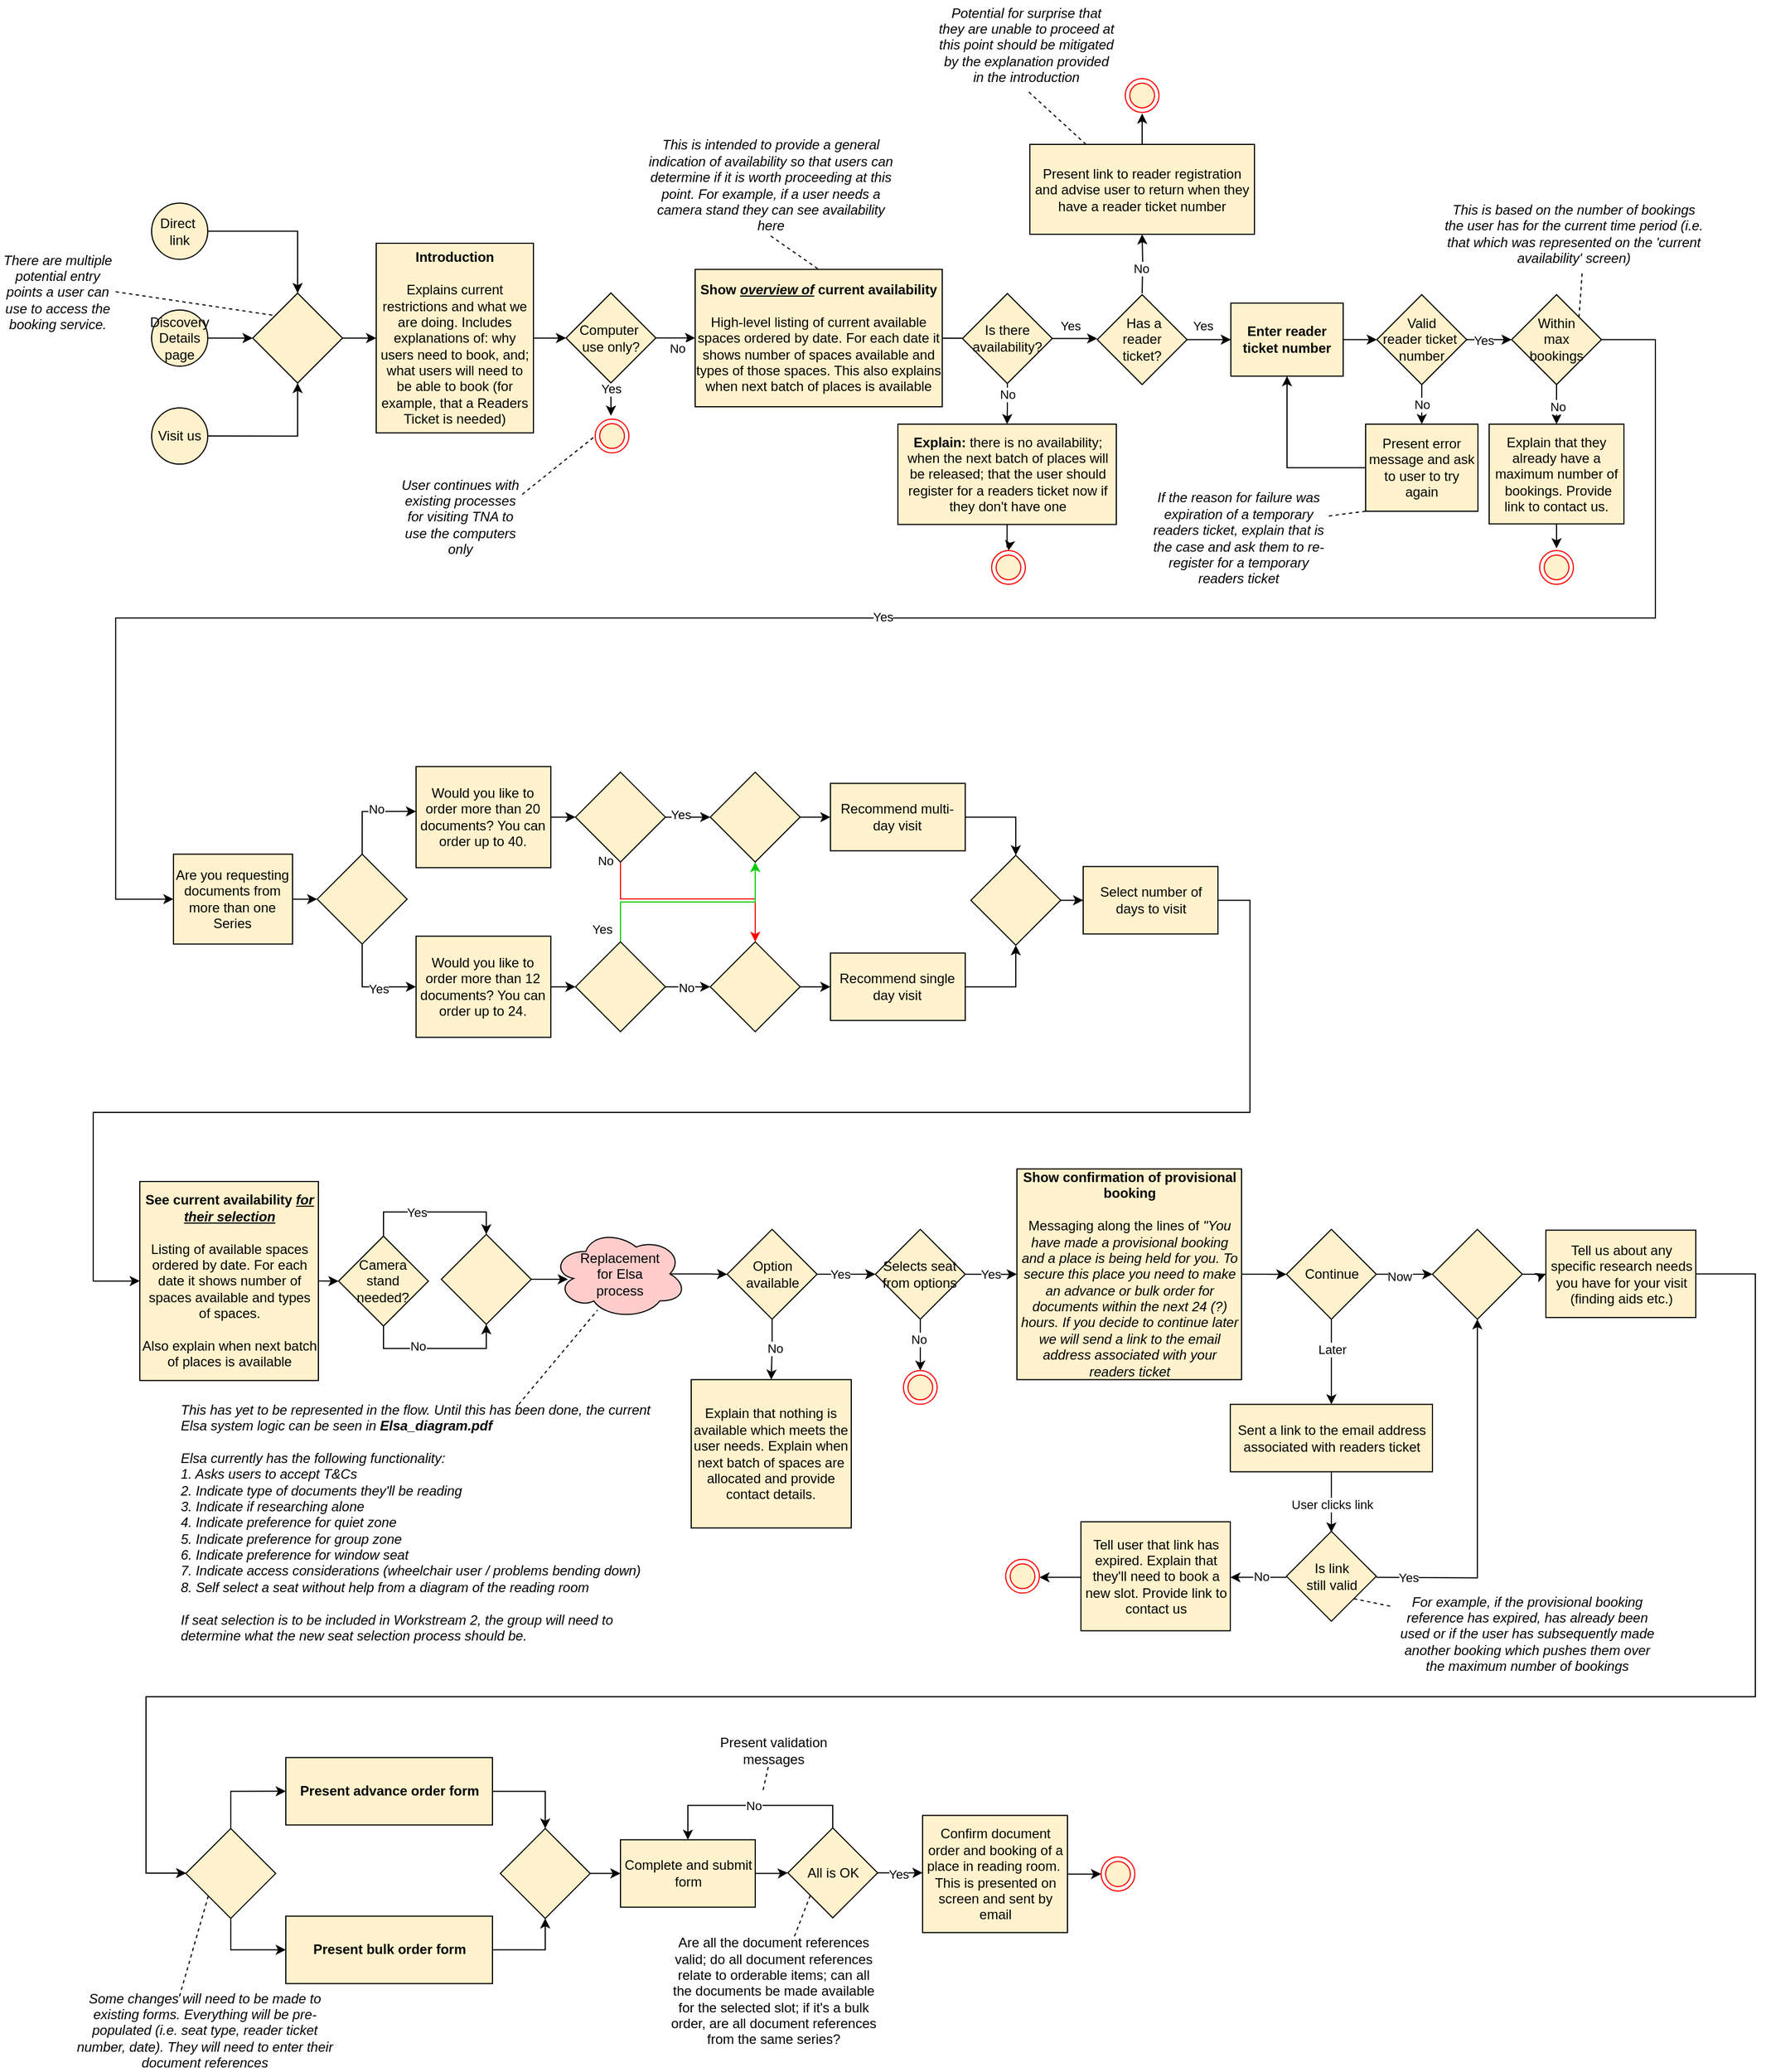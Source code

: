 <mxfile version="13.10.9" type="device"><diagram id="C5RBs43oDa-KdzZeNtuy" name="Page-1"><mxGraphModel dx="1186" dy="623" grid="1" gridSize="10" guides="1" tooltips="1" connect="1" arrows="1" fold="1" page="1" pageScale="1" pageWidth="1654" pageHeight="2336" math="0" shadow="0"><root><mxCell id="WIyWlLk6GJQsqaUBKTNV-0"/><mxCell id="WIyWlLk6GJQsqaUBKTNV-1" parent="WIyWlLk6GJQsqaUBKTNV-0"/><mxCell id="Pv4lNV5exSS6TzRHOV7--2" value="" style="edgeStyle=orthogonalEdgeStyle;rounded=0;orthogonalLoop=1;jettySize=auto;html=1;exitX=1;exitY=0.5;exitDx=0;exitDy=0;fillColor=#FFF2CC;" parent="WIyWlLk6GJQsqaUBKTNV-1" source="Pv4lNV5exSS6TzRHOV7--6" target="Pv4lNV5exSS6TzRHOV7--1" edge="1"><mxGeometry relative="1" as="geometry"/></mxCell><mxCell id="9VEDXULKDJzCC7xk2Kkp-64" value="Discovery&lt;br&gt;Details page" style="ellipse;whiteSpace=wrap;html=1;aspect=fixed;fillColor=#FFF2CC;" parent="WIyWlLk6GJQsqaUBKTNV-1" vertex="1"><mxGeometry x="152" y="435.88" width="50" height="50" as="geometry"/></mxCell><mxCell id="9VEDXULKDJzCC7xk2Kkp-65" value="&lt;b&gt;Introduction&lt;/b&gt;&lt;br&gt;&lt;br&gt;Explains current restrictions and what we are doing. Includes explanations of: why users need to book, and; what users will need to be able to book (for example, that a Readers Ticket is needed)" style="whiteSpace=wrap;html=1;fillColor=#FFF2CC;" parent="WIyWlLk6GJQsqaUBKTNV-1" vertex="1"><mxGeometry x="352" y="376.5" width="140" height="168.75" as="geometry"/></mxCell><mxCell id="9VEDXULKDJzCC7xk2Kkp-70" value="Yes" style="edgeStyle=orthogonalEdgeStyle;rounded=0;orthogonalLoop=1;jettySize=auto;html=1;entryX=0;entryY=0.5;entryDx=0;entryDy=0;exitX=1;exitY=0.5;exitDx=0;exitDy=0;fillColor=#FFF2CC;" parent="WIyWlLk6GJQsqaUBKTNV-1" source="GU-IA4SJldnI9iwnD4aR-22" edge="1"><mxGeometry x="-0.2" y="11" relative="1" as="geometry"><mxPoint x="960" y="461.25" as="sourcePoint"/><mxPoint x="994" y="461.25" as="targetPoint"/><mxPoint as="offset"/></mxGeometry></mxCell><mxCell id="GU-IA4SJldnI9iwnD4aR-23" value="" style="edgeStyle=orthogonalEdgeStyle;rounded=0;orthogonalLoop=1;jettySize=auto;html=1;fillColor=#FFF2CC;" parent="WIyWlLk6GJQsqaUBKTNV-1" source="9VEDXULKDJzCC7xk2Kkp-67" target="GU-IA4SJldnI9iwnD4aR-22" edge="1"><mxGeometry relative="1" as="geometry"/></mxCell><mxCell id="9VEDXULKDJzCC7xk2Kkp-67" value="&lt;b&gt;Show&amp;nbsp;&lt;i&gt;&lt;u&gt;overview of&lt;/u&gt;&lt;/i&gt;&amp;nbsp;current availability&lt;/b&gt;&lt;br&gt;&lt;br&gt;High-level listing of current available spaces ordered by date. For each date it shows number of spaces available and types of those spaces. This also explains when next batch of places is available" style="whiteSpace=wrap;html=1;fillColor=#FFF2CC;" parent="WIyWlLk6GJQsqaUBKTNV-1" vertex="1"><mxGeometry x="636" y="399.75" width="220" height="122.25" as="geometry"/></mxCell><mxCell id="9VEDXULKDJzCC7xk2Kkp-85" value="" style="edgeStyle=orthogonalEdgeStyle;rounded=0;orthogonalLoop=1;jettySize=auto;html=1;exitX=1;exitY=0.5;exitDx=0;exitDy=0;entryX=0;entryY=0.5;entryDx=0;entryDy=0;fillColor=#FFF2CC;" parent="WIyWlLk6GJQsqaUBKTNV-1" source="9VEDXULKDJzCC7xk2Kkp-71" target="9VEDXULKDJzCC7xk2Kkp-154" edge="1"><mxGeometry relative="1" as="geometry"><mxPoint x="1213" y="361" as="targetPoint"/><Array as="points"/></mxGeometry></mxCell><mxCell id="9VEDXULKDJzCC7xk2Kkp-71" value="&lt;b&gt;Enter reader ticket number&lt;/b&gt;" style="whiteSpace=wrap;html=1;fillColor=#FFF2CC;" parent="WIyWlLk6GJQsqaUBKTNV-1" vertex="1"><mxGeometry x="1113" y="429.75" width="100" height="65" as="geometry"/></mxCell><mxCell id="9VEDXULKDJzCC7xk2Kkp-83" value="" style="edgeStyle=orthogonalEdgeStyle;rounded=0;orthogonalLoop=1;jettySize=auto;html=1;fillColor=#FFF2CC;" parent="WIyWlLk6GJQsqaUBKTNV-1" source="9VEDXULKDJzCC7xk2Kkp-78" target="9VEDXULKDJzCC7xk2Kkp-71" edge="1"><mxGeometry relative="1" as="geometry"/></mxCell><mxCell id="9VEDXULKDJzCC7xk2Kkp-90" value="Yes" style="edgeLabel;html=1;align=center;verticalAlign=middle;resizable=0;points=[];fillColor=#FFF2CC;" parent="9VEDXULKDJzCC7xk2Kkp-83" vertex="1" connectable="0"><mxGeometry x="-0.335" y="1" relative="1" as="geometry"><mxPoint y="-11.27" as="offset"/></mxGeometry></mxCell><mxCell id="9VEDXULKDJzCC7xk2Kkp-137" style="edgeStyle=orthogonalEdgeStyle;rounded=0;orthogonalLoop=1;jettySize=auto;html=1;fillColor=#FFF2CC;" parent="WIyWlLk6GJQsqaUBKTNV-1" target="9VEDXULKDJzCC7xk2Kkp-80" edge="1"><mxGeometry relative="1" as="geometry"><mxPoint x="1034" y="421" as="sourcePoint"/></mxGeometry></mxCell><mxCell id="9VEDXULKDJzCC7xk2Kkp-161" value="No" style="edgeLabel;html=1;align=center;verticalAlign=middle;resizable=0;points=[];fillColor=#FFF2CC;" parent="9VEDXULKDJzCC7xk2Kkp-137" vertex="1" connectable="0"><mxGeometry x="-0.176" y="2" relative="1" as="geometry"><mxPoint as="offset"/></mxGeometry></mxCell><mxCell id="9VEDXULKDJzCC7xk2Kkp-78" value="&amp;nbsp;Has a &lt;br&gt;reader &lt;br&gt;ticket?" style="rhombus;whiteSpace=wrap;html=1;fillColor=#FFF2CC;" parent="WIyWlLk6GJQsqaUBKTNV-1" vertex="1"><mxGeometry x="994" y="422.25" width="80" height="80" as="geometry"/></mxCell><mxCell id="9VEDXULKDJzCC7xk2Kkp-139" value="" style="edgeStyle=orthogonalEdgeStyle;rounded=0;orthogonalLoop=1;jettySize=auto;html=1;fillColor=#FFF2CC;" parent="WIyWlLk6GJQsqaUBKTNV-1" source="9VEDXULKDJzCC7xk2Kkp-80" edge="1"><mxGeometry relative="1" as="geometry"><mxPoint x="1034" y="261" as="targetPoint"/></mxGeometry></mxCell><mxCell id="9VEDXULKDJzCC7xk2Kkp-80" value="Present link to reader registration and advise user to return when they have a reader ticket number" style="whiteSpace=wrap;html=1;fillColor=#FFF2CC;" parent="WIyWlLk6GJQsqaUBKTNV-1" vertex="1"><mxGeometry x="934" y="288.5" width="200" height="80" as="geometry"/></mxCell><mxCell id="9VEDXULKDJzCC7xk2Kkp-92" value="" style="edgeStyle=orthogonalEdgeStyle;rounded=0;orthogonalLoop=1;jettySize=auto;html=1;fillColor=#FFF2CC;" parent="WIyWlLk6GJQsqaUBKTNV-1" source="9VEDXULKDJzCC7xk2Kkp-84" target="9VEDXULKDJzCC7xk2Kkp-91" edge="1"><mxGeometry relative="1" as="geometry"/></mxCell><mxCell id="9VEDXULKDJzCC7xk2Kkp-84" value="&lt;b&gt;Show confirmation of provisional booking&lt;/b&gt;&lt;br&gt;&lt;br&gt;Messaging along the lines of&amp;nbsp;&lt;i&gt;&quot;You have made a provisional booking and a place is being held for you. To secure this place you need to make an advance or bulk order for documents within the next 24 (?) hours. If you decide to continue later we will send a link to the email address associated with your readers ticket&lt;br&gt;&lt;/i&gt;" style="whiteSpace=wrap;html=1;fillColor=#FFF2CC;" parent="WIyWlLk6GJQsqaUBKTNV-1" vertex="1"><mxGeometry x="922.5" y="1200.31" width="200" height="187.5" as="geometry"/></mxCell><mxCell id="9VEDXULKDJzCC7xk2Kkp-94" value="" style="edgeStyle=orthogonalEdgeStyle;rounded=0;orthogonalLoop=1;jettySize=auto;html=1;fillColor=#FFF2CC;" parent="WIyWlLk6GJQsqaUBKTNV-1" source="9VEDXULKDJzCC7xk2Kkp-91" target="9VEDXULKDJzCC7xk2Kkp-93" edge="1"><mxGeometry relative="1" as="geometry"/></mxCell><mxCell id="9VEDXULKDJzCC7xk2Kkp-95" value="Later" style="edgeLabel;html=1;align=center;verticalAlign=middle;resizable=0;points=[];fillColor=#FFF2CC;" parent="9VEDXULKDJzCC7xk2Kkp-94" vertex="1" connectable="0"><mxGeometry x="-0.296" y="3" relative="1" as="geometry"><mxPoint x="-3" as="offset"/></mxGeometry></mxCell><mxCell id="9VEDXULKDJzCC7xk2Kkp-116" value="" style="edgeStyle=orthogonalEdgeStyle;rounded=0;orthogonalLoop=1;jettySize=auto;html=1;fillColor=#FFF2CC;" parent="WIyWlLk6GJQsqaUBKTNV-1" source="9VEDXULKDJzCC7xk2Kkp-91" target="9VEDXULKDJzCC7xk2Kkp-115" edge="1"><mxGeometry relative="1" as="geometry"/></mxCell><mxCell id="9VEDXULKDJzCC7xk2Kkp-117" value="Now" style="edgeLabel;html=1;align=center;verticalAlign=middle;resizable=0;points=[];fillColor=#FFF2CC;" parent="9VEDXULKDJzCC7xk2Kkp-116" vertex="1" connectable="0"><mxGeometry x="-0.347" y="-2" relative="1" as="geometry"><mxPoint x="4" y="-0.25" as="offset"/></mxGeometry></mxCell><mxCell id="9VEDXULKDJzCC7xk2Kkp-91" value="Continue" style="rhombus;whiteSpace=wrap;html=1;fillColor=#FFF2CC;" parent="WIyWlLk6GJQsqaUBKTNV-1" vertex="1"><mxGeometry x="1162.5" y="1254.06" width="80" height="80" as="geometry"/></mxCell><mxCell id="9VEDXULKDJzCC7xk2Kkp-120" value="" style="edgeStyle=orthogonalEdgeStyle;rounded=0;orthogonalLoop=1;jettySize=auto;html=1;entryX=0.5;entryY=0;entryDx=0;entryDy=0;fillColor=#FFF2CC;" parent="WIyWlLk6GJQsqaUBKTNV-1" source="9VEDXULKDJzCC7xk2Kkp-93" edge="1"><mxGeometry relative="1" as="geometry"><mxPoint x="1202.5" y="1523.81" as="targetPoint"/></mxGeometry></mxCell><mxCell id="GU-IA4SJldnI9iwnD4aR-41" value="User clicks link" style="edgeLabel;html=1;align=center;verticalAlign=middle;resizable=0;points=[];fillColor=#FFF2CC;" parent="9VEDXULKDJzCC7xk2Kkp-120" vertex="1" connectable="0"><mxGeometry x="0.074" relative="1" as="geometry"><mxPoint as="offset"/></mxGeometry></mxCell><mxCell id="9VEDXULKDJzCC7xk2Kkp-93" value="Sent a link to the email address associated with readers ticket" style="whiteSpace=wrap;html=1;fillColor=#FFF2CC;" parent="WIyWlLk6GJQsqaUBKTNV-1" vertex="1"><mxGeometry x="1112.5" y="1409.81" width="180" height="60" as="geometry"/></mxCell><mxCell id="GEuXn63APs-7WUl8CCiL-47" value="" style="edgeStyle=orthogonalEdgeStyle;rounded=0;orthogonalLoop=1;jettySize=auto;html=1;fillColor=#FFF2CC;" parent="WIyWlLk6GJQsqaUBKTNV-1" source="9VEDXULKDJzCC7xk2Kkp-98" target="GEuXn63APs-7WUl8CCiL-46" edge="1"><mxGeometry relative="1" as="geometry"/></mxCell><mxCell id="9VEDXULKDJzCC7xk2Kkp-98" value="&lt;b&gt;Present advance order form&lt;/b&gt;" style="whiteSpace=wrap;html=1;fillColor=#FFF2CC;" parent="WIyWlLk6GJQsqaUBKTNV-1" vertex="1"><mxGeometry x="271.5" y="1724.18" width="184" height="60" as="geometry"/></mxCell><mxCell id="9VEDXULKDJzCC7xk2Kkp-108" value="" style="edgeStyle=orthogonalEdgeStyle;rounded=0;orthogonalLoop=1;jettySize=auto;html=1;fillColor=#FFF2CC;" parent="WIyWlLk6GJQsqaUBKTNV-1" source="9VEDXULKDJzCC7xk2Kkp-105" target="9VEDXULKDJzCC7xk2Kkp-107" edge="1"><mxGeometry relative="1" as="geometry"/></mxCell><mxCell id="9VEDXULKDJzCC7xk2Kkp-109" value="No" style="edgeLabel;html=1;align=center;verticalAlign=middle;resizable=0;points=[];fillColor=#FFF2CC;" parent="9VEDXULKDJzCC7xk2Kkp-108" vertex="1" connectable="0"><mxGeometry x="-0.075" y="-1" relative="1" as="geometry"><mxPoint as="offset"/></mxGeometry></mxCell><mxCell id="GEuXn63APs-7WUl8CCiL-1" value="" style="edgeStyle=orthogonalEdgeStyle;rounded=0;orthogonalLoop=1;jettySize=auto;html=1;entryX=0;entryY=0.5;entryDx=0;entryDy=0;fillColor=#FFF2CC;" parent="WIyWlLk6GJQsqaUBKTNV-1" source="9VEDXULKDJzCC7xk2Kkp-105" target="2PB9xl4Rh8aiY69Sa4ey-4" edge="1"><mxGeometry relative="1" as="geometry"><mxPoint x="241" y="840" as="targetPoint"/><Array as="points"><mxPoint x="1491" y="462"/><mxPoint x="1491" y="710"/><mxPoint x="120" y="710"/><mxPoint x="120" y="960"/></Array></mxGeometry></mxCell><mxCell id="GEuXn63APs-7WUl8CCiL-2" value="Yes" style="edgeLabel;html=1;align=center;verticalAlign=middle;resizable=0;points=[];fillColor=#FFF2CC;" parent="GEuXn63APs-7WUl8CCiL-1" vertex="1" connectable="0"><mxGeometry y="-1" relative="1" as="geometry"><mxPoint as="offset"/></mxGeometry></mxCell><mxCell id="9VEDXULKDJzCC7xk2Kkp-105" value="Within&lt;br&gt;max&lt;br&gt;bookings" style="rhombus;whiteSpace=wrap;html=1;fillColor=#FFF2CC;" parent="WIyWlLk6GJQsqaUBKTNV-1" vertex="1"><mxGeometry x="1363" y="422.25" width="80" height="80" as="geometry"/></mxCell><mxCell id="9VEDXULKDJzCC7xk2Kkp-141" value="" style="edgeStyle=orthogonalEdgeStyle;rounded=0;orthogonalLoop=1;jettySize=auto;html=1;fillColor=#FFF2CC;" parent="WIyWlLk6GJQsqaUBKTNV-1" source="9VEDXULKDJzCC7xk2Kkp-107" edge="1"><mxGeometry relative="1" as="geometry"><mxPoint x="1403" y="648" as="targetPoint"/></mxGeometry></mxCell><mxCell id="9VEDXULKDJzCC7xk2Kkp-107" value="Explain that they already have a maximum number of &amp;nbsp;bookings. Provide link to contact us." style="whiteSpace=wrap;html=1;fillColor=#FFF2CC;" parent="WIyWlLk6GJQsqaUBKTNV-1" vertex="1"><mxGeometry x="1343" y="537.5" width="120" height="88.75" as="geometry"/></mxCell><mxCell id="9VEDXULKDJzCC7xk2Kkp-111" value="Some changes will need to be made to existing forms. Everything will be pre-populated (i.e. seat type, reader ticket number, date). They will need to enter their document references" style="text;html=1;strokeColor=none;fillColor=none;align=center;verticalAlign=middle;whiteSpace=wrap;rounded=0;fontStyle=2" parent="WIyWlLk6GJQsqaUBKTNV-1" vertex="1"><mxGeometry x="83" y="1940" width="233" height="53.19" as="geometry"/></mxCell><mxCell id="GEuXn63APs-7WUl8CCiL-39" value="" style="edgeStyle=orthogonalEdgeStyle;rounded=0;orthogonalLoop=1;jettySize=auto;html=1;exitX=1;exitY=0.5;exitDx=0;exitDy=0;fillColor=#FFF2CC;" parent="WIyWlLk6GJQsqaUBKTNV-1" source="9VEDXULKDJzCC7xk2Kkp-115" target="V4-3YmDcJHGp5NwwTPGD-53" edge="1"><mxGeometry relative="1" as="geometry"><mxPoint x="1363.5" y="1200" as="targetPoint"/></mxGeometry></mxCell><mxCell id="9VEDXULKDJzCC7xk2Kkp-115" value="" style="rhombus;whiteSpace=wrap;html=1;fillColor=#FFF2CC;" parent="WIyWlLk6GJQsqaUBKTNV-1" vertex="1"><mxGeometry x="1292.5" y="1254.06" width="80" height="80" as="geometry"/></mxCell><mxCell id="9VEDXULKDJzCC7xk2Kkp-124" value="" style="edgeStyle=orthogonalEdgeStyle;rounded=0;orthogonalLoop=1;jettySize=auto;html=1;fillColor=#FFF2CC;" parent="WIyWlLk6GJQsqaUBKTNV-1" edge="1"><mxGeometry relative="1" as="geometry"><mxPoint x="1162.5" y="1563.81" as="sourcePoint"/><mxPoint x="1112.5" y="1563.81" as="targetPoint"/></mxGeometry></mxCell><mxCell id="9VEDXULKDJzCC7xk2Kkp-127" value="No" style="edgeLabel;html=1;align=center;verticalAlign=middle;resizable=0;points=[];fillColor=#FFF2CC;" parent="9VEDXULKDJzCC7xk2Kkp-124" vertex="1" connectable="0"><mxGeometry x="-0.104" y="-1" relative="1" as="geometry"><mxPoint as="offset"/></mxGeometry></mxCell><mxCell id="9VEDXULKDJzCC7xk2Kkp-126" value="" style="edgeStyle=orthogonalEdgeStyle;rounded=0;orthogonalLoop=1;jettySize=auto;html=1;fillColor=#FFF2CC;" parent="WIyWlLk6GJQsqaUBKTNV-1" target="9VEDXULKDJzCC7xk2Kkp-115" edge="1"><mxGeometry relative="1" as="geometry"><mxPoint x="1362.5" y="1467.81" as="targetPoint"/><mxPoint x="1242.477" y="1563.787" as="sourcePoint"/></mxGeometry></mxCell><mxCell id="9VEDXULKDJzCC7xk2Kkp-128" value="Yes" style="edgeLabel;html=1;align=center;verticalAlign=middle;resizable=0;points=[];fillColor=#FFF2CC;" parent="9VEDXULKDJzCC7xk2Kkp-126" vertex="1" connectable="0"><mxGeometry x="-0.823" relative="1" as="geometry"><mxPoint as="offset"/></mxGeometry></mxCell><mxCell id="9VEDXULKDJzCC7xk2Kkp-121" value="Is link&lt;br&gt;still valid" style="rhombus;whiteSpace=wrap;html=1;fillColor=#FFF2CC;" parent="WIyWlLk6GJQsqaUBKTNV-1" vertex="1"><mxGeometry x="1162.5" y="1522.81" width="80" height="80" as="geometry"/></mxCell><mxCell id="9VEDXULKDJzCC7xk2Kkp-143" value="" style="edgeStyle=orthogonalEdgeStyle;rounded=0;orthogonalLoop=1;jettySize=auto;html=1;entryX=1;entryY=0.5;entryDx=0;entryDy=0;fillColor=#FFF2CC;" parent="WIyWlLk6GJQsqaUBKTNV-1" edge="1"><mxGeometry relative="1" as="geometry"><mxPoint x="942.5" y="1563.81" as="targetPoint"/><mxPoint x="979.5" y="1563.787" as="sourcePoint"/></mxGeometry></mxCell><mxCell id="9VEDXULKDJzCC7xk2Kkp-123" value="Tell user that link has expired. Explain that they'll need to book a new slot. Provide link to contact us" style="whiteSpace=wrap;html=1;fillColor=#FFF2CC;" parent="WIyWlLk6GJQsqaUBKTNV-1" vertex="1"><mxGeometry x="979.5" y="1514.31" width="133" height="97" as="geometry"/></mxCell><mxCell id="9VEDXULKDJzCC7xk2Kkp-138" value="" style="ellipse;html=1;shape=endState;fillColor=#FFF2CC;strokeColor=#ff0000;align=left;" parent="WIyWlLk6GJQsqaUBKTNV-1" vertex="1"><mxGeometry x="1019" y="230" width="30" height="30" as="geometry"/></mxCell><mxCell id="9VEDXULKDJzCC7xk2Kkp-140" value="" style="ellipse;html=1;shape=endState;fillColor=#FFF2CC;strokeColor=#ff0000;align=left;" parent="WIyWlLk6GJQsqaUBKTNV-1" vertex="1"><mxGeometry x="1388" y="650" width="30" height="30" as="geometry"/></mxCell><mxCell id="9VEDXULKDJzCC7xk2Kkp-144" value="" style="ellipse;html=1;shape=endState;fillColor=#FFF2CC;strokeColor=#ff0000;align=left;" parent="WIyWlLk6GJQsqaUBKTNV-1" vertex="1"><mxGeometry x="912.5" y="1547.81" width="30" height="30" as="geometry"/></mxCell><mxCell id="9VEDXULKDJzCC7xk2Kkp-163" value="" style="edgeStyle=orthogonalEdgeStyle;rounded=0;orthogonalLoop=1;jettySize=auto;html=1;exitX=1;exitY=0.5;exitDx=0;exitDy=0;fillColor=#FFF2CC;" parent="WIyWlLk6GJQsqaUBKTNV-1" source="GU-IA4SJldnI9iwnD4aR-11" edge="1"><mxGeometry relative="1" as="geometry"><mxPoint x="811.45" y="1828.71" as="sourcePoint"/><mxPoint x="838.544" y="1826.704" as="targetPoint"/></mxGeometry></mxCell><mxCell id="GU-IA4SJldnI9iwnD4aR-18" value="Yes" style="edgeLabel;html=1;align=center;verticalAlign=middle;resizable=0;points=[];fillColor=#FFF2CC;" parent="9VEDXULKDJzCC7xk2Kkp-163" vertex="1" connectable="0"><mxGeometry x="-0.105" y="-1" relative="1" as="geometry"><mxPoint as="offset"/></mxGeometry></mxCell><mxCell id="9VEDXULKDJzCC7xk2Kkp-153" value="" style="edgeStyle=orthogonalEdgeStyle;rounded=0;orthogonalLoop=1;jettySize=auto;html=1;fillColor=#FFF2CC;" parent="WIyWlLk6GJQsqaUBKTNV-1" source="9VEDXULKDJzCC7xk2Kkp-150" target="9VEDXULKDJzCC7xk2Kkp-152" edge="1"><mxGeometry relative="1" as="geometry"/></mxCell><mxCell id="9VEDXULKDJzCC7xk2Kkp-150" value="Confirm document order and booking of a place in reading room.&amp;nbsp; This is presented on screen and sent by email" style="whiteSpace=wrap;html=1;fillColor=#FFF2CC;" parent="WIyWlLk6GJQsqaUBKTNV-1" vertex="1"><mxGeometry x="838.5" y="1775.66" width="129" height="104.25" as="geometry"/></mxCell><mxCell id="9VEDXULKDJzCC7xk2Kkp-152" value="" style="ellipse;html=1;shape=endState;fillColor=#FFF2CC;strokeColor=#ff0000;align=left;" parent="WIyWlLk6GJQsqaUBKTNV-1" vertex="1"><mxGeometry x="997.5" y="1812.62" width="30" height="30.34" as="geometry"/></mxCell><mxCell id="9VEDXULKDJzCC7xk2Kkp-155" value="" style="edgeStyle=orthogonalEdgeStyle;rounded=0;orthogonalLoop=1;jettySize=auto;html=1;fillColor=#FFF2CC;" parent="WIyWlLk6GJQsqaUBKTNV-1" source="9VEDXULKDJzCC7xk2Kkp-154" target="9VEDXULKDJzCC7xk2Kkp-105" edge="1"><mxGeometry relative="1" as="geometry"/></mxCell><mxCell id="9VEDXULKDJzCC7xk2Kkp-156" value="Yes" style="edgeLabel;html=1;align=center;verticalAlign=middle;resizable=0;points=[];fillColor=#FFF2CC;" parent="9VEDXULKDJzCC7xk2Kkp-155" vertex="1" connectable="0"><mxGeometry x="0.853" relative="1" as="geometry"><mxPoint x="-21.84" as="offset"/></mxGeometry></mxCell><mxCell id="9VEDXULKDJzCC7xk2Kkp-158" value="No" style="edgeStyle=orthogonalEdgeStyle;rounded=0;orthogonalLoop=1;jettySize=auto;html=1;fillColor=#FFF2CC;" parent="WIyWlLk6GJQsqaUBKTNV-1" source="9VEDXULKDJzCC7xk2Kkp-154" target="9VEDXULKDJzCC7xk2Kkp-157" edge="1"><mxGeometry relative="1" as="geometry"/></mxCell><mxCell id="9VEDXULKDJzCC7xk2Kkp-154" value="Valid&lt;br&gt;reader ticket&amp;nbsp;&lt;br&gt;number" style="rhombus;whiteSpace=wrap;html=1;fillColor=#FFF2CC;" parent="WIyWlLk6GJQsqaUBKTNV-1" vertex="1"><mxGeometry x="1243" y="422.25" width="80" height="80" as="geometry"/></mxCell><mxCell id="9VEDXULKDJzCC7xk2Kkp-160" value="" style="edgeStyle=orthogonalEdgeStyle;rounded=0;orthogonalLoop=1;jettySize=auto;html=1;fillColor=#FFF2CC;" parent="WIyWlLk6GJQsqaUBKTNV-1" source="9VEDXULKDJzCC7xk2Kkp-157" target="9VEDXULKDJzCC7xk2Kkp-71" edge="1"><mxGeometry relative="1" as="geometry"><mxPoint x="1297" y="683.5" as="targetPoint"/></mxGeometry></mxCell><mxCell id="9VEDXULKDJzCC7xk2Kkp-157" value="Present error&lt;br&gt;message and ask to user to try again" style="whiteSpace=wrap;html=1;fillColor=#FFF2CC;" parent="WIyWlLk6GJQsqaUBKTNV-1" vertex="1"><mxGeometry x="1233" y="537.5" width="100" height="77.5" as="geometry"/></mxCell><mxCell id="GEuXn63APs-7WUl8CCiL-53" value="No" style="edgeStyle=orthogonalEdgeStyle;rounded=0;orthogonalLoop=1;jettySize=auto;html=1;entryX=0.5;entryY=0;entryDx=0;entryDy=0;exitX=0.5;exitY=0;exitDx=0;exitDy=0;fillColor=#FFF2CC;" parent="WIyWlLk6GJQsqaUBKTNV-1" source="GU-IA4SJldnI9iwnD4aR-11" target="GEuXn63APs-7WUl8CCiL-49" edge="1"><mxGeometry relative="1" as="geometry"><mxPoint x="758.5" y="1696.79" as="targetPoint"/></mxGeometry></mxCell><mxCell id="GU-IA4SJldnI9iwnD4aR-11" value="All is OK" style="rhombus;whiteSpace=wrap;html=1;fillColor=#FFF2CC;" parent="WIyWlLk6GJQsqaUBKTNV-1" vertex="1"><mxGeometry x="718.5" y="1786.79" width="80" height="80" as="geometry"/></mxCell><mxCell id="GU-IA4SJldnI9iwnD4aR-15" value="Present validation messages" style="text;html=1;strokeColor=none;fillColor=none;align=center;verticalAlign=middle;whiteSpace=wrap;rounded=0;" parent="WIyWlLk6GJQsqaUBKTNV-1" vertex="1"><mxGeometry x="640.5" y="1703.87" width="130" height="27.5" as="geometry"/></mxCell><mxCell id="GU-IA4SJldnI9iwnD4aR-17" value="" style="endArrow=none;dashed=1;html=1;entryX=0.5;entryY=1;entryDx=0;entryDy=0;fillColor=#FFF2CC;" parent="WIyWlLk6GJQsqaUBKTNV-1" edge="1"><mxGeometry width="50" height="50" relative="1" as="geometry"><mxPoint x="696.5" y="1753.06" as="sourcePoint"/><mxPoint x="701.5" y="1730.56" as="targetPoint"/></mxGeometry></mxCell><mxCell id="GU-IA4SJldnI9iwnD4aR-25" value="" style="edgeStyle=orthogonalEdgeStyle;rounded=0;orthogonalLoop=1;jettySize=auto;html=1;fillColor=#FFF2CC;" parent="WIyWlLk6GJQsqaUBKTNV-1" source="GU-IA4SJldnI9iwnD4aR-22" target="GU-IA4SJldnI9iwnD4aR-24" edge="1"><mxGeometry relative="1" as="geometry"/></mxCell><mxCell id="GU-IA4SJldnI9iwnD4aR-26" value="No" style="edgeLabel;html=1;align=center;verticalAlign=middle;resizable=0;points=[];fillColor=#FFF2CC;" parent="GU-IA4SJldnI9iwnD4aR-25" vertex="1" connectable="0"><mxGeometry x="-0.482" relative="1" as="geometry"><mxPoint as="offset"/></mxGeometry></mxCell><mxCell id="GU-IA4SJldnI9iwnD4aR-22" value="Is there availability?" style="rhombus;whiteSpace=wrap;html=1;fillColor=#FFF2CC;" parent="WIyWlLk6GJQsqaUBKTNV-1" vertex="1"><mxGeometry x="874" y="421.25" width="80" height="80" as="geometry"/></mxCell><mxCell id="GU-IA4SJldnI9iwnD4aR-28" value="" style="edgeStyle=orthogonalEdgeStyle;rounded=0;orthogonalLoop=1;jettySize=auto;html=1;fillColor=#FFF2CC;" parent="WIyWlLk6GJQsqaUBKTNV-1" source="GU-IA4SJldnI9iwnD4aR-24" edge="1"><mxGeometry relative="1" as="geometry"><mxPoint x="915" y="650" as="targetPoint"/></mxGeometry></mxCell><mxCell id="GU-IA4SJldnI9iwnD4aR-24" value="&lt;b&gt;Explain: &lt;/b&gt;there is no availability; when the next batch of places will be released; that the user should register for a readers ticket now if they don't have one" style="whiteSpace=wrap;html=1;fillColor=#FFF2CC;" parent="WIyWlLk6GJQsqaUBKTNV-1" vertex="1"><mxGeometry x="816.5" y="537.5" width="194.5" height="89.25" as="geometry"/></mxCell><mxCell id="GU-IA4SJldnI9iwnD4aR-29" value="" style="ellipse;html=1;shape=endState;fillColor=#FFF2CC;strokeColor=#ff0000;align=left;" parent="WIyWlLk6GJQsqaUBKTNV-1" vertex="1"><mxGeometry x="900" y="650" width="30" height="30" as="geometry"/></mxCell><mxCell id="GU-IA4SJldnI9iwnD4aR-37" value="For example, if the provisional booking reference has expired, has already been used or if the user has subsequently made another booking which pushes them over the maximum number of bookings" style="text;html=1;strokeColor=none;fillColor=none;align=center;verticalAlign=middle;whiteSpace=wrap;rounded=0;fontStyle=2" parent="WIyWlLk6GJQsqaUBKTNV-1" vertex="1"><mxGeometry x="1257" y="1577.81" width="240" height="73.25" as="geometry"/></mxCell><mxCell id="GU-IA4SJldnI9iwnD4aR-38" value="" style="endArrow=none;dashed=1;html=1;exitX=1;exitY=1;exitDx=0;exitDy=0;fillColor=#FFF2CC;" parent="WIyWlLk6GJQsqaUBKTNV-1" source="9VEDXULKDJzCC7xk2Kkp-121" target="GU-IA4SJldnI9iwnD4aR-37" edge="1"><mxGeometry width="50" height="50" relative="1" as="geometry"><mxPoint x="1241.5" y="1779.93" as="sourcePoint"/><mxPoint x="1269.5" y="1611.31" as="targetPoint"/></mxGeometry></mxCell><mxCell id="GU-IA4SJldnI9iwnD4aR-39" value="" style="shape=image;html=1;verticalAlign=top;verticalLabelPosition=bottom;labelBackgroundColor=#ffffff;imageAspect=0;aspect=fixed;image=https://cdn0.iconfinder.com/data/icons/iconoteka-stroke/24/iconoteka_hourglass_start_b_s-128.png;fillColor=#FFF2CC;" parent="WIyWlLk6GJQsqaUBKTNV-1" vertex="1"><mxGeometry x="1174.5" y="1508.81" width="18" height="18" as="geometry"/></mxCell><mxCell id="GEuXn63APs-7WUl8CCiL-16" value="&lt;b&gt;See&amp;nbsp;current availability &lt;i&gt;&lt;u&gt;for their selection&lt;/u&gt;&lt;/i&gt;&lt;/b&gt;&lt;br&gt;&lt;br&gt;Listing of available spaces ordered by date. For each date it shows number of spaces available and types of spaces.&lt;br&gt;&lt;br&gt;Also explain when next batch of places is available" style="whiteSpace=wrap;html=1;fillColor=#FFF2CC;" parent="WIyWlLk6GJQsqaUBKTNV-1" vertex="1"><mxGeometry x="141.5" y="1211.5" width="159" height="177.12" as="geometry"/></mxCell><mxCell id="GEuXn63APs-7WUl8CCiL-30" value="" style="edgeStyle=orthogonalEdgeStyle;rounded=0;orthogonalLoop=1;jettySize=auto;html=1;fillColor=#FFF2CC;entryX=0.5;entryY=0;entryDx=0;entryDy=0;" parent="WIyWlLk6GJQsqaUBKTNV-1" source="GEuXn63APs-7WUl8CCiL-25" target="GEuXn63APs-7WUl8CCiL-32" edge="1"><mxGeometry relative="1" as="geometry"><mxPoint x="704.5" y="1384.56" as="targetPoint"/></mxGeometry></mxCell><mxCell id="GEuXn63APs-7WUl8CCiL-33" value="No" style="edgeLabel;html=1;align=center;verticalAlign=middle;resizable=0;points=[];fillColor=#FFF2CC;" parent="GEuXn63APs-7WUl8CCiL-30" vertex="1" connectable="0"><mxGeometry x="-0.099" y="2" relative="1" as="geometry"><mxPoint y="1" as="offset"/></mxGeometry></mxCell><mxCell id="n-2w1kdLWmnPDF965csR-20" value="" style="edgeStyle=orthogonalEdgeStyle;rounded=0;orthogonalLoop=1;jettySize=auto;html=1;fillColor=#FFF2CC;" parent="WIyWlLk6GJQsqaUBKTNV-1" source="GEuXn63APs-7WUl8CCiL-25" target="n-2w1kdLWmnPDF965csR-19" edge="1"><mxGeometry relative="1" as="geometry"/></mxCell><mxCell id="n-2w1kdLWmnPDF965csR-24" value="Yes" style="edgeLabel;html=1;align=center;verticalAlign=middle;resizable=0;points=[];" parent="n-2w1kdLWmnPDF965csR-20" vertex="1" connectable="0"><mxGeometry x="-0.237" relative="1" as="geometry"><mxPoint as="offset"/></mxGeometry></mxCell><mxCell id="GEuXn63APs-7WUl8CCiL-25" value="Option available" style="rhombus;whiteSpace=wrap;html=1;fillColor=#FFF2CC;" parent="WIyWlLk6GJQsqaUBKTNV-1" vertex="1"><mxGeometry x="664.5" y="1254.055" width="80" height="80" as="geometry"/></mxCell><mxCell id="GEuXn63APs-7WUl8CCiL-32" value="Explain that nothing is available which meets the user needs. Explain when next batch of spaces are allocated and provide contact details." style="whiteSpace=wrap;html=1;fillColor=#FFF2CC;" parent="WIyWlLk6GJQsqaUBKTNV-1" vertex="1"><mxGeometry x="632.47" y="1387.81" width="142.5" height="132" as="geometry"/></mxCell><mxCell id="GEuXn63APs-7WUl8CCiL-44" value="" style="edgeStyle=orthogonalEdgeStyle;rounded=0;orthogonalLoop=1;jettySize=auto;html=1;exitX=0.5;exitY=1;exitDx=0;exitDy=0;entryX=0;entryY=0.5;entryDx=0;entryDy=0;fillColor=#FFF2CC;" parent="WIyWlLk6GJQsqaUBKTNV-1" source="GEuXn63APs-7WUl8CCiL-38" target="GEuXn63APs-7WUl8CCiL-42" edge="1"><mxGeometry relative="1" as="geometry"><mxPoint x="222.5" y="1957.31" as="targetPoint"/></mxGeometry></mxCell><mxCell id="GEuXn63APs-7WUl8CCiL-45" value="" style="edgeStyle=orthogonalEdgeStyle;rounded=0;orthogonalLoop=1;jettySize=auto;html=1;entryX=0;entryY=0.5;entryDx=0;entryDy=0;exitX=0.5;exitY=0;exitDx=0;exitDy=0;fillColor=#FFF2CC;" parent="WIyWlLk6GJQsqaUBKTNV-1" source="GEuXn63APs-7WUl8CCiL-38" target="9VEDXULKDJzCC7xk2Kkp-98" edge="1"><mxGeometry relative="1" as="geometry"/></mxCell><mxCell id="GEuXn63APs-7WUl8CCiL-38" value="" style="rhombus;whiteSpace=wrap;html=1;fillColor=#FFF2CC;" parent="WIyWlLk6GJQsqaUBKTNV-1" vertex="1"><mxGeometry x="182.5" y="1787.31" width="80" height="80" as="geometry"/></mxCell><mxCell id="GEuXn63APs-7WUl8CCiL-48" value="" style="edgeStyle=orthogonalEdgeStyle;rounded=0;orthogonalLoop=1;jettySize=auto;html=1;entryX=0.5;entryY=1;entryDx=0;entryDy=0;fillColor=#FFF2CC;" parent="WIyWlLk6GJQsqaUBKTNV-1" source="GEuXn63APs-7WUl8CCiL-42" target="GEuXn63APs-7WUl8CCiL-46" edge="1"><mxGeometry relative="1" as="geometry"/></mxCell><mxCell id="GEuXn63APs-7WUl8CCiL-42" value="&lt;b&gt;Present bulk order form&lt;/b&gt;" style="whiteSpace=wrap;html=1;fillColor=#FFF2CC;" parent="WIyWlLk6GJQsqaUBKTNV-1" vertex="1"><mxGeometry x="271.5" y="1865.3" width="184" height="60" as="geometry"/></mxCell><mxCell id="GEuXn63APs-7WUl8CCiL-50" value="" style="edgeStyle=orthogonalEdgeStyle;rounded=0;orthogonalLoop=1;jettySize=auto;html=1;fillColor=#FFF2CC;" parent="WIyWlLk6GJQsqaUBKTNV-1" source="GEuXn63APs-7WUl8CCiL-46" target="GEuXn63APs-7WUl8CCiL-49" edge="1"><mxGeometry relative="1" as="geometry"/></mxCell><mxCell id="GEuXn63APs-7WUl8CCiL-46" value="" style="rhombus;whiteSpace=wrap;html=1;fillColor=#FFF2CC;" parent="WIyWlLk6GJQsqaUBKTNV-1" vertex="1"><mxGeometry x="462.5" y="1787.31" width="80" height="80" as="geometry"/></mxCell><mxCell id="GEuXn63APs-7WUl8CCiL-51" value="" style="edgeStyle=orthogonalEdgeStyle;rounded=0;orthogonalLoop=1;jettySize=auto;html=1;fillColor=#FFF2CC;" parent="WIyWlLk6GJQsqaUBKTNV-1" source="GEuXn63APs-7WUl8CCiL-49" target="GU-IA4SJldnI9iwnD4aR-11" edge="1"><mxGeometry relative="1" as="geometry"/></mxCell><mxCell id="GEuXn63APs-7WUl8CCiL-49" value="Complete and submit form" style="whiteSpace=wrap;html=1;fillColor=#FFF2CC;" parent="WIyWlLk6GJQsqaUBKTNV-1" vertex="1"><mxGeometry x="569.5" y="1797.31" width="120" height="60" as="geometry"/></mxCell><mxCell id="V4-3YmDcJHGp5NwwTPGD-0" value="Are all the document references valid; do all document references relate to orderable items; can all the documents be made available for the selected slot; if it's a bulk order, are all document references from the same series?" style="text;html=1;strokeColor=none;fillColor=none;align=center;verticalAlign=middle;whiteSpace=wrap;rounded=0;" parent="WIyWlLk6GJQsqaUBKTNV-1" vertex="1"><mxGeometry x="612.5" y="1883.25" width="186" height="97.93" as="geometry"/></mxCell><mxCell id="V4-3YmDcJHGp5NwwTPGD-1" value="" style="endArrow=none;dashed=1;html=1;entryX=0;entryY=1;entryDx=0;entryDy=0;fillColor=#FFF2CC;" parent="WIyWlLk6GJQsqaUBKTNV-1" source="V4-3YmDcJHGp5NwwTPGD-0" target="GU-IA4SJldnI9iwnD4aR-11" edge="1"><mxGeometry width="50" height="50" relative="1" as="geometry"><mxPoint x="706.5" y="1763.06" as="sourcePoint"/><mxPoint x="711.5" y="1740.56" as="targetPoint"/></mxGeometry></mxCell><mxCell id="V4-3YmDcJHGp5NwwTPGD-11" value="" style="edgeStyle=orthogonalEdgeStyle;rounded=0;orthogonalLoop=1;jettySize=auto;html=1;entryX=0.5;entryY=0;entryDx=0;entryDy=0;exitX=0.5;exitY=0;exitDx=0;exitDy=0;fillColor=#FFF2CC;" parent="WIyWlLk6GJQsqaUBKTNV-1" source="V4-3YmDcJHGp5NwwTPGD-13" target="V4-3YmDcJHGp5NwwTPGD-19" edge="1"><mxGeometry relative="1" as="geometry"><mxPoint x="393.47" y="1235.99" as="targetPoint"/></mxGeometry></mxCell><mxCell id="n-2w1kdLWmnPDF965csR-0" value="Yes" style="edgeLabel;html=1;align=center;verticalAlign=middle;resizable=0;points=[];fillColor=#FFF2CC;" parent="V4-3YmDcJHGp5NwwTPGD-11" vertex="1" connectable="0"><mxGeometry x="-0.233" relative="1" as="geometry"><mxPoint as="offset"/></mxGeometry></mxCell><mxCell id="V4-3YmDcJHGp5NwwTPGD-12" value="" style="edgeStyle=orthogonalEdgeStyle;rounded=0;orthogonalLoop=1;jettySize=auto;html=1;exitX=0.5;exitY=1;exitDx=0;exitDy=0;entryX=0.5;entryY=1;entryDx=0;entryDy=0;fillColor=#FFF2CC;" parent="WIyWlLk6GJQsqaUBKTNV-1" source="V4-3YmDcJHGp5NwwTPGD-13" target="V4-3YmDcJHGp5NwwTPGD-19" edge="1"><mxGeometry relative="1" as="geometry"><mxPoint x="393.47" y="1369.87" as="targetPoint"/></mxGeometry></mxCell><mxCell id="n-2w1kdLWmnPDF965csR-1" value="No" style="edgeLabel;html=1;align=center;verticalAlign=middle;resizable=0;points=[];fillColor=#FFF2CC;" parent="V4-3YmDcJHGp5NwwTPGD-12" vertex="1" connectable="0"><mxGeometry x="-0.241" y="2" relative="1" as="geometry"><mxPoint as="offset"/></mxGeometry></mxCell><mxCell id="V4-3YmDcJHGp5NwwTPGD-13" value="Camera &lt;br&gt;stand&lt;br&gt;needed?" style="rhombus;whiteSpace=wrap;html=1;fillColor=#FFF2CC;" parent="WIyWlLk6GJQsqaUBKTNV-1" vertex="1"><mxGeometry x="318.47" y="1260.12" width="80" height="80" as="geometry"/></mxCell><mxCell id="n-2w1kdLWmnPDF965csR-5" style="edgeStyle=orthogonalEdgeStyle;rounded=0;orthogonalLoop=1;jettySize=auto;html=1;exitX=1;exitY=0.5;exitDx=0;exitDy=0;entryX=0.16;entryY=0.55;entryDx=0;entryDy=0;entryPerimeter=0;fillColor=#FFF2CC;" parent="WIyWlLk6GJQsqaUBKTNV-1" source="V4-3YmDcJHGp5NwwTPGD-19" edge="1"><mxGeometry relative="1" as="geometry"><mxPoint x="522.67" y="1298.55" as="targetPoint"/></mxGeometry></mxCell><mxCell id="V4-3YmDcJHGp5NwwTPGD-19" value="" style="rhombus;whiteSpace=wrap;html=1;fillColor=#FFF2CC;" parent="WIyWlLk6GJQsqaUBKTNV-1" vertex="1"><mxGeometry x="410.0" y="1258.55" width="80" height="80" as="geometry"/></mxCell><mxCell id="V4-3YmDcJHGp5NwwTPGD-40" value="" style="edgeStyle=orthogonalEdgeStyle;rounded=0;orthogonalLoop=1;jettySize=auto;html=1;exitX=1;exitY=0.5;exitDx=0;exitDy=0;entryX=0;entryY=0.5;entryDx=0;entryDy=0;fillColor=#FFF2CC;" parent="WIyWlLk6GJQsqaUBKTNV-1" source="GEuXn63APs-7WUl8CCiL-16" target="V4-3YmDcJHGp5NwwTPGD-13" edge="1"><mxGeometry relative="1" as="geometry"><mxPoint x="264.5" y="1325.99" as="sourcePoint"/><mxPoint x="320.5" y="1290" as="targetPoint"/></mxGeometry></mxCell><mxCell id="V4-3YmDcJHGp5NwwTPGD-55" value="" style="edgeStyle=orthogonalEdgeStyle;rounded=0;orthogonalLoop=1;jettySize=auto;html=1;fillColor=#FFF2CC;" parent="WIyWlLk6GJQsqaUBKTNV-1" source="V4-3YmDcJHGp5NwwTPGD-53" target="GEuXn63APs-7WUl8CCiL-38" edge="1"><mxGeometry relative="1" as="geometry"><Array as="points"><mxPoint x="1580" y="1294"/><mxPoint x="1580" y="1670"/><mxPoint x="147" y="1670"/><mxPoint x="147" y="1827"/></Array></mxGeometry></mxCell><mxCell id="V4-3YmDcJHGp5NwwTPGD-53" value="Tell us about any specific research needs you have for your visit (finding aids etc.)" style="whiteSpace=wrap;html=1;fillColor=#FFF2CC;" parent="WIyWlLk6GJQsqaUBKTNV-1" vertex="1"><mxGeometry x="1393.5" y="1254.8" width="133.5" height="77.75" as="geometry"/></mxCell><mxCell id="V4-3YmDcJHGp5NwwTPGD-56" value="" style="endArrow=none;dashed=1;html=1;exitX=0;exitY=1;exitDx=0;exitDy=0;entryX=0.401;entryY=-0.038;entryDx=0;entryDy=0;entryPerimeter=0;fillColor=#FFF2CC;" parent="WIyWlLk6GJQsqaUBKTNV-1" source="GEuXn63APs-7WUl8CCiL-38" target="9VEDXULKDJzCC7xk2Kkp-111" edge="1"><mxGeometry width="50" height="50" relative="1" as="geometry"><mxPoint x="706.5" y="1763.06" as="sourcePoint"/><mxPoint x="298.767" y="1693.12" as="targetPoint"/></mxGeometry></mxCell><mxCell id="Pv4lNV5exSS6TzRHOV7--3" value="" style="edgeStyle=orthogonalEdgeStyle;rounded=0;orthogonalLoop=1;jettySize=auto;html=1;fillColor=#FFF2CC;" parent="WIyWlLk6GJQsqaUBKTNV-1" source="Pv4lNV5exSS6TzRHOV7--1" target="9VEDXULKDJzCC7xk2Kkp-65" edge="1"><mxGeometry relative="1" as="geometry"/></mxCell><mxCell id="Pv4lNV5exSS6TzRHOV7--1" value="" style="rhombus;whiteSpace=wrap;html=1;fillColor=#FFF2CC;" parent="WIyWlLk6GJQsqaUBKTNV-1" vertex="1"><mxGeometry x="242" y="420.87" width="80" height="80" as="geometry"/></mxCell><mxCell id="Pv4lNV5exSS6TzRHOV7--6" value="Direct&amp;nbsp;&lt;br&gt;link" style="ellipse;whiteSpace=wrap;html=1;aspect=fixed;fillColor=#FFF2CC;" parent="WIyWlLk6GJQsqaUBKTNV-1" vertex="1"><mxGeometry x="152" y="340.75" width="50" height="50" as="geometry"/></mxCell><mxCell id="Pv4lNV5exSS6TzRHOV7--7" value="" style="edgeStyle=orthogonalEdgeStyle;rounded=0;orthogonalLoop=1;jettySize=auto;html=1;exitX=1;exitY=0.5;exitDx=0;exitDy=0;entryX=0;entryY=0.5;entryDx=0;entryDy=0;fillColor=#FFF2CC;" parent="WIyWlLk6GJQsqaUBKTNV-1" source="9VEDXULKDJzCC7xk2Kkp-64" target="Pv4lNV5exSS6TzRHOV7--1" edge="1"><mxGeometry relative="1" as="geometry"><mxPoint x="212" y="375.75" as="sourcePoint"/><mxPoint x="292" y="430.87" as="targetPoint"/></mxGeometry></mxCell><mxCell id="25yV1s12fby_KnbW7S0K-0" value="No" style="edgeStyle=orthogonalEdgeStyle;rounded=0;orthogonalLoop=1;jettySize=auto;html=1;exitX=1;exitY=0.5;exitDx=0;exitDy=0;entryX=0;entryY=0.5;entryDx=0;entryDy=0;fillColor=#FFF2CC;" parent="WIyWlLk6GJQsqaUBKTNV-1" source="HxLsVkaPbk0Tpn2dxNhB-0" target="9VEDXULKDJzCC7xk2Kkp-67" edge="1"><mxGeometry x="0.084" y="-9" relative="1" as="geometry"><mxPoint x="282" y="611.06" as="targetPoint"/><mxPoint x="202" y="555.94" as="sourcePoint"/><mxPoint as="offset"/></mxGeometry></mxCell><mxCell id="25yV1s12fby_KnbW7S0K-2" value="There are multiple potential entry points a user can use to access the booking service." style="text;html=1;strokeColor=none;fillColor=none;align=center;verticalAlign=middle;whiteSpace=wrap;rounded=0;fontStyle=2" parent="WIyWlLk6GJQsqaUBKTNV-1" vertex="1"><mxGeometry x="17" y="390" width="103" height="59.25" as="geometry"/></mxCell><mxCell id="25yV1s12fby_KnbW7S0K-3" value="" style="endArrow=none;dashed=1;html=1;exitX=1;exitY=0.5;exitDx=0;exitDy=0;entryX=0;entryY=0;entryDx=0;entryDy=0;fillColor=#FFF2CC;" parent="WIyWlLk6GJQsqaUBKTNV-1" source="25yV1s12fby_KnbW7S0K-2" target="Pv4lNV5exSS6TzRHOV7--1" edge="1"><mxGeometry width="50" height="50" relative="1" as="geometry"><mxPoint x="406.56" y="353.28" as="sourcePoint"/><mxPoint x="432" y="386.5" as="targetPoint"/></mxGeometry></mxCell><mxCell id="25yV1s12fby_KnbW7S0K-4" value="This is intended to provide a general indication of availability so that users can determine if it is worth proceeding at this point. For example, if a user needs a camera stand they can see availability here" style="text;html=1;strokeColor=none;fillColor=none;align=center;verticalAlign=middle;whiteSpace=wrap;rounded=0;fontStyle=2" parent="WIyWlLk6GJQsqaUBKTNV-1" vertex="1"><mxGeometry x="590" y="280" width="226.5" height="90" as="geometry"/></mxCell><mxCell id="25yV1s12fby_KnbW7S0K-6" value="" style="endArrow=none;dashed=1;html=1;exitX=0.5;exitY=1;exitDx=0;exitDy=0;entryX=0.5;entryY=0;entryDx=0;entryDy=0;fillColor=#FFF2CC;" parent="WIyWlLk6GJQsqaUBKTNV-1" source="25yV1s12fby_KnbW7S0K-4" target="9VEDXULKDJzCC7xk2Kkp-67" edge="1"><mxGeometry width="50" height="50" relative="1" as="geometry"><mxPoint x="525.56" y="353.28" as="sourcePoint"/><mxPoint x="551" y="386.5" as="targetPoint"/></mxGeometry></mxCell><mxCell id="25yV1s12fby_KnbW7S0K-7" value="Potential for surprise that they are unable to proceed at this point should be mitigated by the explanation provided in the introduction" style="text;html=1;strokeColor=none;fillColor=none;align=center;verticalAlign=middle;whiteSpace=wrap;rounded=0;fontStyle=2" parent="WIyWlLk6GJQsqaUBKTNV-1" vertex="1"><mxGeometry x="851" y="160" width="160" height="80" as="geometry"/></mxCell><mxCell id="25yV1s12fby_KnbW7S0K-8" value="" style="endArrow=none;dashed=1;html=1;exitX=0.25;exitY=0;exitDx=0;exitDy=0;entryX=0.5;entryY=1;entryDx=0;entryDy=0;fillColor=#FFF2CC;" parent="WIyWlLk6GJQsqaUBKTNV-1" source="9VEDXULKDJzCC7xk2Kkp-80" target="25yV1s12fby_KnbW7S0K-7" edge="1"><mxGeometry width="50" height="50" relative="1" as="geometry"><mxPoint x="706.5" y="340" as="sourcePoint"/><mxPoint x="756" y="409.75" as="targetPoint"/></mxGeometry></mxCell><mxCell id="25yV1s12fby_KnbW7S0K-10" value="Yes" style="edgeStyle=orthogonalEdgeStyle;rounded=0;orthogonalLoop=1;jettySize=auto;html=1;fillColor=#FFF2CC;exitX=1;exitY=0.5;exitDx=0;exitDy=0;" parent="WIyWlLk6GJQsqaUBKTNV-1" source="n-2w1kdLWmnPDF965csR-19" target="9VEDXULKDJzCC7xk2Kkp-84" edge="1"><mxGeometry x="0.002" relative="1" as="geometry"><mxPoint x="911.5" y="1294.067" as="sourcePoint"/><mxPoint as="offset"/></mxGeometry></mxCell><mxCell id="2PB9xl4Rh8aiY69Sa4ey-1" value="" style="edgeStyle=orthogonalEdgeStyle;rounded=0;orthogonalLoop=1;jettySize=auto;html=1;fillColor=#FFF2CC;" parent="WIyWlLk6GJQsqaUBKTNV-1" source="HxLsVkaPbk0Tpn2dxNhB-0" edge="1"><mxGeometry relative="1" as="geometry"><mxPoint x="561" y="530" as="targetPoint"/></mxGeometry></mxCell><mxCell id="n-2w1kdLWmnPDF965csR-10" value="Yes" style="edgeLabel;html=1;align=center;verticalAlign=middle;resizable=0;points=[];fillColor=#FFF2CC;" parent="2PB9xl4Rh8aiY69Sa4ey-1" vertex="1" connectable="0"><mxGeometry x="-0.649" relative="1" as="geometry"><mxPoint as="offset"/></mxGeometry></mxCell><mxCell id="HxLsVkaPbk0Tpn2dxNhB-0" value="Computer&amp;nbsp;&lt;br&gt;use only?" style="rhombus;whiteSpace=wrap;html=1;fillColor=#FFF2CC;" parent="WIyWlLk6GJQsqaUBKTNV-1" vertex="1"><mxGeometry x="521" y="420.75" width="80" height="80" as="geometry"/></mxCell><mxCell id="HxLsVkaPbk0Tpn2dxNhB-5" value="" style="edgeStyle=orthogonalEdgeStyle;rounded=0;orthogonalLoop=1;jettySize=auto;html=1;exitX=1;exitY=0.5;exitDx=0;exitDy=0;fillColor=#FFF2CC;" parent="WIyWlLk6GJQsqaUBKTNV-1" source="9VEDXULKDJzCC7xk2Kkp-65" target="HxLsVkaPbk0Tpn2dxNhB-0" edge="1"><mxGeometry relative="1" as="geometry"><mxPoint x="471" y="460.75" as="sourcePoint"/></mxGeometry></mxCell><mxCell id="HxLsVkaPbk0Tpn2dxNhB-6" value="Visit us" style="ellipse;whiteSpace=wrap;html=1;aspect=fixed;fillColor=#FFF2CC;" parent="WIyWlLk6GJQsqaUBKTNV-1" vertex="1"><mxGeometry x="152" y="523.06" width="50" height="50" as="geometry"/></mxCell><mxCell id="HxLsVkaPbk0Tpn2dxNhB-9" value="" style="ellipse;html=1;shape=endState;fillColor=#FFF2CC;strokeColor=#ff0000;align=left;" parent="WIyWlLk6GJQsqaUBKTNV-1" vertex="1"><mxGeometry x="547" y="533.06" width="30" height="30" as="geometry"/></mxCell><mxCell id="HxLsVkaPbk0Tpn2dxNhB-10" value="User continues with existing processes for visiting TNA to use the computers only" style="text;html=1;strokeColor=none;fillColor=none;align=center;verticalAlign=middle;whiteSpace=wrap;rounded=0;fontStyle=2" parent="WIyWlLk6GJQsqaUBKTNV-1" vertex="1"><mxGeometry x="372" y="580" width="110" height="80" as="geometry"/></mxCell><mxCell id="HxLsVkaPbk0Tpn2dxNhB-11" value="" style="endArrow=none;dashed=1;html=1;exitX=1;exitY=0.25;exitDx=0;exitDy=0;entryX=0;entryY=0.5;entryDx=0;entryDy=0;fillColor=#FFF2CC;" parent="WIyWlLk6GJQsqaUBKTNV-1" source="HxLsVkaPbk0Tpn2dxNhB-10" target="HxLsVkaPbk0Tpn2dxNhB-9" edge="1"><mxGeometry width="50" height="50" relative="1" as="geometry"><mxPoint x="746.56" y="545.59" as="sourcePoint"/><mxPoint x="602" y="633.18" as="targetPoint"/></mxGeometry></mxCell><mxCell id="2PB9xl4Rh8aiY69Sa4ey-3" value="" style="edgeStyle=orthogonalEdgeStyle;rounded=0;orthogonalLoop=1;jettySize=auto;html=1;entryX=0.5;entryY=1;entryDx=0;entryDy=0;exitX=1;exitY=0.5;exitDx=0;exitDy=0;fillColor=#FFF2CC;" parent="WIyWlLk6GJQsqaUBKTNV-1" source="HxLsVkaPbk0Tpn2dxNhB-6" target="Pv4lNV5exSS6TzRHOV7--1" edge="1"><mxGeometry relative="1" as="geometry"><mxPoint x="201" y="540" as="sourcePoint"/><mxPoint x="292" y="430.87" as="targetPoint"/></mxGeometry></mxCell><mxCell id="2PB9xl4Rh8aiY69Sa4ey-6" value="" style="edgeStyle=orthogonalEdgeStyle;rounded=0;orthogonalLoop=1;jettySize=auto;html=1;fillColor=#FFF2CC;" parent="WIyWlLk6GJQsqaUBKTNV-1" source="2PB9xl4Rh8aiY69Sa4ey-4" target="2PB9xl4Rh8aiY69Sa4ey-5" edge="1"><mxGeometry relative="1" as="geometry"/></mxCell><mxCell id="2PB9xl4Rh8aiY69Sa4ey-4" value="Are you requesting documents from more than one Series" style="whiteSpace=wrap;html=1;fillColor=#FFF2CC;" parent="WIyWlLk6GJQsqaUBKTNV-1" vertex="1"><mxGeometry x="171.47" y="920.19" width="106" height="80" as="geometry"/></mxCell><mxCell id="2PB9xl4Rh8aiY69Sa4ey-8" value="" style="edgeStyle=orthogonalEdgeStyle;rounded=0;orthogonalLoop=1;jettySize=auto;html=1;entryX=0;entryY=0.444;entryDx=0;entryDy=0;exitX=0.5;exitY=0;exitDx=0;exitDy=0;entryPerimeter=0;fillColor=#FFF2CC;" parent="WIyWlLk6GJQsqaUBKTNV-1" source="2PB9xl4Rh8aiY69Sa4ey-5" target="2PB9xl4Rh8aiY69Sa4ey-16" edge="1"><mxGeometry relative="1" as="geometry"><mxPoint x="449.47" y="860.19" as="targetPoint"/></mxGeometry></mxCell><mxCell id="2PB9xl4Rh8aiY69Sa4ey-11" value="No" style="edgeLabel;html=1;align=center;verticalAlign=middle;resizable=0;points=[];fillColor=#FFF2CC;" parent="2PB9xl4Rh8aiY69Sa4ey-8" vertex="1" connectable="0"><mxGeometry x="0.179" y="2" relative="1" as="geometry"><mxPoint as="offset"/></mxGeometry></mxCell><mxCell id="2PB9xl4Rh8aiY69Sa4ey-10" value="" style="edgeStyle=orthogonalEdgeStyle;rounded=0;orthogonalLoop=1;jettySize=auto;html=1;exitX=0.5;exitY=1;exitDx=0;exitDy=0;entryX=0;entryY=0.5;entryDx=0;entryDy=0;fillColor=#FFF2CC;" parent="WIyWlLk6GJQsqaUBKTNV-1" source="2PB9xl4Rh8aiY69Sa4ey-5" target="2PB9xl4Rh8aiY69Sa4ey-9" edge="1"><mxGeometry relative="1" as="geometry"/></mxCell><mxCell id="2PB9xl4Rh8aiY69Sa4ey-12" value="Yes" style="edgeLabel;html=1;align=center;verticalAlign=middle;resizable=0;points=[];fillColor=#FFF2CC;" parent="2PB9xl4Rh8aiY69Sa4ey-10" vertex="1" connectable="0"><mxGeometry x="0.226" y="-2" relative="1" as="geometry"><mxPoint as="offset"/></mxGeometry></mxCell><mxCell id="2PB9xl4Rh8aiY69Sa4ey-5" value="" style="rhombus;whiteSpace=wrap;html=1;fillColor=#FFF2CC;" parent="WIyWlLk6GJQsqaUBKTNV-1" vertex="1"><mxGeometry x="299.47" y="920.19" width="80" height="80" as="geometry"/></mxCell><mxCell id="2PB9xl4Rh8aiY69Sa4ey-15" value="" style="edgeStyle=orthogonalEdgeStyle;rounded=0;orthogonalLoop=1;jettySize=auto;html=1;entryX=0;entryY=0.5;entryDx=0;entryDy=0;fillColor=#FFF2CC;" parent="WIyWlLk6GJQsqaUBKTNV-1" source="2PB9xl4Rh8aiY69Sa4ey-9" target="2PB9xl4Rh8aiY69Sa4ey-31" edge="1"><mxGeometry relative="1" as="geometry"><mxPoint x="409.51" y="1038.23" as="targetPoint"/></mxGeometry></mxCell><mxCell id="2PB9xl4Rh8aiY69Sa4ey-9" value="Would you like to order more than 12 documents? You can order up to 24." style="whiteSpace=wrap;html=1;fillColor=#FFF2CC;" parent="WIyWlLk6GJQsqaUBKTNV-1" vertex="1"><mxGeometry x="387.47" y="993.19" width="120" height="90" as="geometry"/></mxCell><mxCell id="2PB9xl4Rh8aiY69Sa4ey-32" value="" style="edgeStyle=orthogonalEdgeStyle;rounded=0;orthogonalLoop=1;jettySize=auto;html=1;entryX=0;entryY=0.5;entryDx=0;entryDy=0;fillColor=#FFF2CC;" parent="WIyWlLk6GJQsqaUBKTNV-1" source="2PB9xl4Rh8aiY69Sa4ey-16" target="2PB9xl4Rh8aiY69Sa4ey-17" edge="1"><mxGeometry relative="1" as="geometry"/></mxCell><mxCell id="2PB9xl4Rh8aiY69Sa4ey-16" value="Would you like to order more than 20 documents? You can order up to 40." style="whiteSpace=wrap;html=1;fillColor=#FFF2CC;" parent="WIyWlLk6GJQsqaUBKTNV-1" vertex="1"><mxGeometry x="387.47" y="842.19" width="120" height="90" as="geometry"/></mxCell><mxCell id="2PB9xl4Rh8aiY69Sa4ey-25" value="" style="edgeStyle=orthogonalEdgeStyle;rounded=0;orthogonalLoop=1;jettySize=auto;html=1;exitX=1;exitY=0.5;exitDx=0;exitDy=0;fillColor=#FFF2CC;" parent="WIyWlLk6GJQsqaUBKTNV-1" source="2PB9xl4Rh8aiY69Sa4ey-17" target="2PB9xl4Rh8aiY69Sa4ey-42" edge="1"><mxGeometry relative="1" as="geometry"><mxPoint x="559.47" y="892.19" as="targetPoint"/></mxGeometry></mxCell><mxCell id="2PB9xl4Rh8aiY69Sa4ey-29" value="Yes" style="edgeLabel;html=1;align=center;verticalAlign=middle;resizable=0;points=[];fillColor=#FFF2CC;" parent="2PB9xl4Rh8aiY69Sa4ey-25" vertex="1" connectable="0"><mxGeometry x="-0.34" y="2" relative="1" as="geometry"><mxPoint as="offset"/></mxGeometry></mxCell><mxCell id="2PB9xl4Rh8aiY69Sa4ey-28" value="" style="rounded=0;orthogonalLoop=1;jettySize=auto;html=1;exitX=0.5;exitY=1;exitDx=0;exitDy=0;entryX=0.5;entryY=0;entryDx=0;entryDy=0;edgeStyle=orthogonalEdgeStyle;fillColor=#FFF2CC;strokeColor=#FF0000;" parent="WIyWlLk6GJQsqaUBKTNV-1" source="2PB9xl4Rh8aiY69Sa4ey-17" target="2PB9xl4Rh8aiY69Sa4ey-45" edge="1"><mxGeometry relative="1" as="geometry"><mxPoint x="629.47" y="1030.19" as="targetPoint"/><Array as="points"><mxPoint x="570" y="960"/><mxPoint x="690" y="960"/></Array></mxGeometry></mxCell><mxCell id="2PB9xl4Rh8aiY69Sa4ey-30" value="No" style="edgeLabel;html=1;align=center;verticalAlign=middle;resizable=0;points=[];fillColor=#FFF2CC;" parent="2PB9xl4Rh8aiY69Sa4ey-28" vertex="1" connectable="0"><mxGeometry x="0.004" y="-2" relative="1" as="geometry"><mxPoint x="-76.81" y="-36" as="offset"/></mxGeometry></mxCell><mxCell id="2PB9xl4Rh8aiY69Sa4ey-17" value="" style="rhombus;whiteSpace=wrap;html=1;fillColor=#FFF2CC;" parent="WIyWlLk6GJQsqaUBKTNV-1" vertex="1"><mxGeometry x="529.47" y="847.19" width="80" height="80" as="geometry"/></mxCell><mxCell id="2PB9xl4Rh8aiY69Sa4ey-37" value="" style="edgeStyle=orthogonalEdgeStyle;rounded=0;orthogonalLoop=1;jettySize=auto;html=1;fillColor=#FFF2CC;" parent="WIyWlLk6GJQsqaUBKTNV-1" source="2PB9xl4Rh8aiY69Sa4ey-24" target="2PB9xl4Rh8aiY69Sa4ey-36" edge="1"><mxGeometry relative="1" as="geometry"/></mxCell><mxCell id="2PB9xl4Rh8aiY69Sa4ey-24" value="Recommend multi-day visit" style="whiteSpace=wrap;html=1;fillColor=#FFF2CC;" parent="WIyWlLk6GJQsqaUBKTNV-1" vertex="1"><mxGeometry x="756.47" y="857.19" width="120" height="60" as="geometry"/></mxCell><mxCell id="2PB9xl4Rh8aiY69Sa4ey-39" value="" style="edgeStyle=orthogonalEdgeStyle;rounded=0;orthogonalLoop=1;jettySize=auto;html=1;entryX=0.5;entryY=1;entryDx=0;entryDy=0;fillColor=#FFF2CC;" parent="WIyWlLk6GJQsqaUBKTNV-1" source="2PB9xl4Rh8aiY69Sa4ey-27" target="2PB9xl4Rh8aiY69Sa4ey-36" edge="1"><mxGeometry relative="1" as="geometry"><mxPoint x="921.5" y="994.19" as="targetPoint"/></mxGeometry></mxCell><mxCell id="2PB9xl4Rh8aiY69Sa4ey-27" value="Recommend single day visit" style="whiteSpace=wrap;html=1;fillColor=#FFF2CC;" parent="WIyWlLk6GJQsqaUBKTNV-1" vertex="1"><mxGeometry x="756.47" y="1008.19" width="120" height="60" as="geometry"/></mxCell><mxCell id="2PB9xl4Rh8aiY69Sa4ey-43" value="" style="rounded=0;orthogonalLoop=1;jettySize=auto;html=1;entryX=0.5;entryY=1;entryDx=0;entryDy=0;exitX=0.5;exitY=0;exitDx=0;exitDy=0;edgeStyle=orthogonalEdgeStyle;strokeColor=#00CC00;fillColor=#FFF2CC;" parent="WIyWlLk6GJQsqaUBKTNV-1" source="2PB9xl4Rh8aiY69Sa4ey-31" target="2PB9xl4Rh8aiY69Sa4ey-42" edge="1"><mxGeometry relative="1" as="geometry"/></mxCell><mxCell id="2PB9xl4Rh8aiY69Sa4ey-49" value="Yes" style="edgeLabel;html=1;align=center;verticalAlign=middle;resizable=0;points=[];fillColor=#FFF2CC;" parent="2PB9xl4Rh8aiY69Sa4ey-43" vertex="1" connectable="0"><mxGeometry x="0.257" y="-4" relative="1" as="geometry"><mxPoint x="-101.21" y="20.0" as="offset"/></mxGeometry></mxCell><mxCell id="2PB9xl4Rh8aiY69Sa4ey-46" value="" style="edgeStyle=orthogonalEdgeStyle;rounded=0;orthogonalLoop=1;jettySize=auto;html=1;fillColor=#FFF2CC;" parent="WIyWlLk6GJQsqaUBKTNV-1" source="2PB9xl4Rh8aiY69Sa4ey-31" target="2PB9xl4Rh8aiY69Sa4ey-45" edge="1"><mxGeometry relative="1" as="geometry"/></mxCell><mxCell id="2PB9xl4Rh8aiY69Sa4ey-48" value="No" style="edgeLabel;html=1;align=center;verticalAlign=middle;resizable=0;points=[];fillColor=#FFF2CC;" parent="2PB9xl4Rh8aiY69Sa4ey-46" vertex="1" connectable="0"><mxGeometry x="-0.066" y="-1" relative="1" as="geometry"><mxPoint as="offset"/></mxGeometry></mxCell><mxCell id="2PB9xl4Rh8aiY69Sa4ey-31" value="" style="rhombus;whiteSpace=wrap;html=1;fillColor=#FFF2CC;" parent="WIyWlLk6GJQsqaUBKTNV-1" vertex="1"><mxGeometry x="529.47" y="998.19" width="80" height="80" as="geometry"/></mxCell><mxCell id="2PB9xl4Rh8aiY69Sa4ey-55" value="" style="edgeStyle=orthogonalEdgeStyle;rounded=0;orthogonalLoop=1;jettySize=auto;html=1;fillColor=#FFF2CC;" parent="WIyWlLk6GJQsqaUBKTNV-1" source="2PB9xl4Rh8aiY69Sa4ey-36" target="2PB9xl4Rh8aiY69Sa4ey-54" edge="1"><mxGeometry relative="1" as="geometry"/></mxCell><mxCell id="2PB9xl4Rh8aiY69Sa4ey-36" value="" style="rhombus;whiteSpace=wrap;html=1;fillColor=#FFF2CC;" parent="WIyWlLk6GJQsqaUBKTNV-1" vertex="1"><mxGeometry x="881.5" y="921.19" width="80" height="80" as="geometry"/></mxCell><mxCell id="2PB9xl4Rh8aiY69Sa4ey-44" value="" style="edgeStyle=orthogonalEdgeStyle;rounded=0;orthogonalLoop=1;jettySize=auto;html=1;fillColor=#FFF2CC;" parent="WIyWlLk6GJQsqaUBKTNV-1" source="2PB9xl4Rh8aiY69Sa4ey-42" target="2PB9xl4Rh8aiY69Sa4ey-24" edge="1"><mxGeometry relative="1" as="geometry"/></mxCell><mxCell id="2PB9xl4Rh8aiY69Sa4ey-42" value="" style="rhombus;whiteSpace=wrap;html=1;fillColor=#FFF2CC;" parent="WIyWlLk6GJQsqaUBKTNV-1" vertex="1"><mxGeometry x="649.47" y="847.19" width="80" height="80" as="geometry"/></mxCell><mxCell id="2PB9xl4Rh8aiY69Sa4ey-47" value="" style="edgeStyle=orthogonalEdgeStyle;curved=1;rounded=0;orthogonalLoop=1;jettySize=auto;html=1;fillColor=#FFF2CC;" parent="WIyWlLk6GJQsqaUBKTNV-1" source="2PB9xl4Rh8aiY69Sa4ey-45" target="2PB9xl4Rh8aiY69Sa4ey-27" edge="1"><mxGeometry relative="1" as="geometry"/></mxCell><mxCell id="2PB9xl4Rh8aiY69Sa4ey-45" value="" style="rhombus;whiteSpace=wrap;html=1;fillColor=#FFF2CC;" parent="WIyWlLk6GJQsqaUBKTNV-1" vertex="1"><mxGeometry x="649.47" y="998.19" width="80" height="80" as="geometry"/></mxCell><mxCell id="2PB9xl4Rh8aiY69Sa4ey-57" value="" style="edgeStyle=orthogonalEdgeStyle;rounded=0;orthogonalLoop=1;jettySize=auto;html=1;entryX=0;entryY=0.5;entryDx=0;entryDy=0;exitX=1;exitY=0.5;exitDx=0;exitDy=0;fillColor=#FFF2CC;" parent="WIyWlLk6GJQsqaUBKTNV-1" source="2PB9xl4Rh8aiY69Sa4ey-54" target="GEuXn63APs-7WUl8CCiL-16" edge="1"><mxGeometry relative="1" as="geometry"><mxPoint x="2413.03" y="950" as="targetPoint"/><Array as="points"><mxPoint x="1130" y="961"/><mxPoint x="1130" y="1150"/><mxPoint x="100" y="1150"/><mxPoint x="100" y="1300"/></Array></mxGeometry></mxCell><mxCell id="2PB9xl4Rh8aiY69Sa4ey-54" value="Select number of days to visit" style="whiteSpace=wrap;html=1;fillColor=#FFF2CC;" parent="WIyWlLk6GJQsqaUBKTNV-1" vertex="1"><mxGeometry x="981.5" y="931.19" width="120" height="60" as="geometry"/></mxCell><mxCell id="n-2w1kdLWmnPDF965csR-6" value="" style="edgeStyle=orthogonalEdgeStyle;rounded=0;orthogonalLoop=1;jettySize=auto;html=1;exitX=0.875;exitY=0.5;exitDx=0;exitDy=0;exitPerimeter=0;fillColor=#FFF2CC;" parent="WIyWlLk6GJQsqaUBKTNV-1" source="n-2w1kdLWmnPDF965csR-4" target="GEuXn63APs-7WUl8CCiL-25" edge="1"><mxGeometry relative="1" as="geometry"/></mxCell><mxCell id="n-2w1kdLWmnPDF965csR-4" value="Replacement&lt;br&gt;for Elsa&lt;br&gt;process" style="ellipse;shape=cloud;whiteSpace=wrap;html=1;fillColor=#FFCCCC;" parent="WIyWlLk6GJQsqaUBKTNV-1" vertex="1"><mxGeometry x="508.5" y="1253.8" width="120" height="80" as="geometry"/></mxCell><mxCell id="n-2w1kdLWmnPDF965csR-7" value="This has yet to be represented in the flow. Until this has been done, the current Elsa system logic can be seen in &lt;b&gt;Elsa_diagram.pdf&lt;/b&gt;&lt;br&gt;&lt;br&gt;Elsa currently has the following functionality:&amp;nbsp;&lt;br&gt;1. Asks users to accept T&amp;amp;Cs&lt;br&gt;2. Indicate type of documents they'll be reading&lt;br&gt;3. Indicate if researching alone&lt;br&gt;4. Indicate preference for quiet zone&lt;br&gt;5. Indicate preference for group zone&lt;br&gt;6. Indicate preference for window seat&lt;br&gt;7. Indicate access considerations (wheelchair user / problems bending down)&lt;br&gt;8. Self select a seat without help from a diagram of the reading room&lt;br&gt;&lt;br&gt;If seat selection is to be included in Workstream 2, the group will need to determine what the new seat selection process should be." style="text;html=1;strokeColor=none;fillColor=none;align=left;verticalAlign=middle;whiteSpace=wrap;rounded=0;fontStyle=2" parent="WIyWlLk6GJQsqaUBKTNV-1" vertex="1"><mxGeometry x="176" y="1409.81" width="430" height="210.19" as="geometry"/></mxCell><mxCell id="n-2w1kdLWmnPDF965csR-9" value="" style="endArrow=none;dashed=1;html=1;entryX=0.338;entryY=0.902;entryDx=0;entryDy=0;entryPerimeter=0;fillColor=#FFF2CC;" parent="WIyWlLk6GJQsqaUBKTNV-1" source="n-2w1kdLWmnPDF965csR-7" target="n-2w1kdLWmnPDF965csR-4" edge="1"><mxGeometry width="50" height="50" relative="1" as="geometry"><mxPoint x="487" y="1430" as="sourcePoint"/><mxPoint x="537" y="1380" as="targetPoint"/></mxGeometry></mxCell><mxCell id="n-2w1kdLWmnPDF965csR-11" value="This is based on the number of bookings the user has for the current time period (i.e. that which was represented on the 'current availability' screen)" style="text;html=1;strokeColor=none;fillColor=none;align=center;verticalAlign=middle;whiteSpace=wrap;rounded=0;fontStyle=2" parent="WIyWlLk6GJQsqaUBKTNV-1" vertex="1"><mxGeometry x="1300" y="335.5" width="237" height="64.25" as="geometry"/></mxCell><mxCell id="n-2w1kdLWmnPDF965csR-12" value="" style="endArrow=none;dashed=1;html=1;exitX=1;exitY=0;exitDx=0;exitDy=0;entryX=0.531;entryY=1.036;entryDx=0;entryDy=0;fillColor=#FFF2CC;entryPerimeter=0;" parent="WIyWlLk6GJQsqaUBKTNV-1" source="9VEDXULKDJzCC7xk2Kkp-105" target="n-2w1kdLWmnPDF965csR-11" edge="1"><mxGeometry width="50" height="50" relative="1" as="geometry"><mxPoint x="994" y="298.5" as="sourcePoint"/><mxPoint x="941" y="250" as="targetPoint"/></mxGeometry></mxCell><mxCell id="n-2w1kdLWmnPDF965csR-14" value="If the reason for failure was expiration of a temporary readers ticket, explain that is the case and ask them to re-register for a temporary readers ticket" style="text;html=1;strokeColor=none;fillColor=none;align=center;verticalAlign=middle;whiteSpace=wrap;rounded=0;fontStyle=2" parent="WIyWlLk6GJQsqaUBKTNV-1" vertex="1"><mxGeometry x="1040" y="599.25" width="160" height="80" as="geometry"/></mxCell><mxCell id="n-2w1kdLWmnPDF965csR-15" value="" style="endArrow=none;dashed=1;html=1;exitX=0;exitY=1;exitDx=0;exitDy=0;entryX=1;entryY=0.25;entryDx=0;entryDy=0;fillColor=#FFF2CC;" parent="WIyWlLk6GJQsqaUBKTNV-1" source="9VEDXULKDJzCC7xk2Kkp-157" target="n-2w1kdLWmnPDF965csR-14" edge="1"><mxGeometry width="50" height="50" relative="1" as="geometry"><mxPoint x="1086" y="730.75" as="sourcePoint"/><mxPoint x="604" y="538.5" as="targetPoint"/></mxGeometry></mxCell><mxCell id="n-2w1kdLWmnPDF965csR-22" value="" style="edgeStyle=orthogonalEdgeStyle;rounded=0;orthogonalLoop=1;jettySize=auto;html=1;fillColor=#FFF2CC;" parent="WIyWlLk6GJQsqaUBKTNV-1" source="n-2w1kdLWmnPDF965csR-19" target="n-2w1kdLWmnPDF965csR-21" edge="1"><mxGeometry relative="1" as="geometry"/></mxCell><mxCell id="n-2w1kdLWmnPDF965csR-23" value="No" style="edgeLabel;html=1;align=center;verticalAlign=middle;resizable=0;points=[];" parent="n-2w1kdLWmnPDF965csR-22" vertex="1" connectable="0"><mxGeometry x="-0.23" y="-2" relative="1" as="geometry"><mxPoint as="offset"/></mxGeometry></mxCell><mxCell id="n-2w1kdLWmnPDF965csR-19" value="Selects seat from options" style="rhombus;whiteSpace=wrap;html=1;fillColor=#FFF2CC;" parent="WIyWlLk6GJQsqaUBKTNV-1" vertex="1"><mxGeometry x="796.47" y="1254.055" width="80" height="80" as="geometry"/></mxCell><mxCell id="n-2w1kdLWmnPDF965csR-21" value="" style="ellipse;html=1;shape=endState;fillColor=#FFF2CC;strokeColor=#ff0000;align=left;" parent="WIyWlLk6GJQsqaUBKTNV-1" vertex="1"><mxGeometry x="821.47" y="1379.81" width="30" height="30" as="geometry"/></mxCell></root></mxGraphModel></diagram></mxfile>